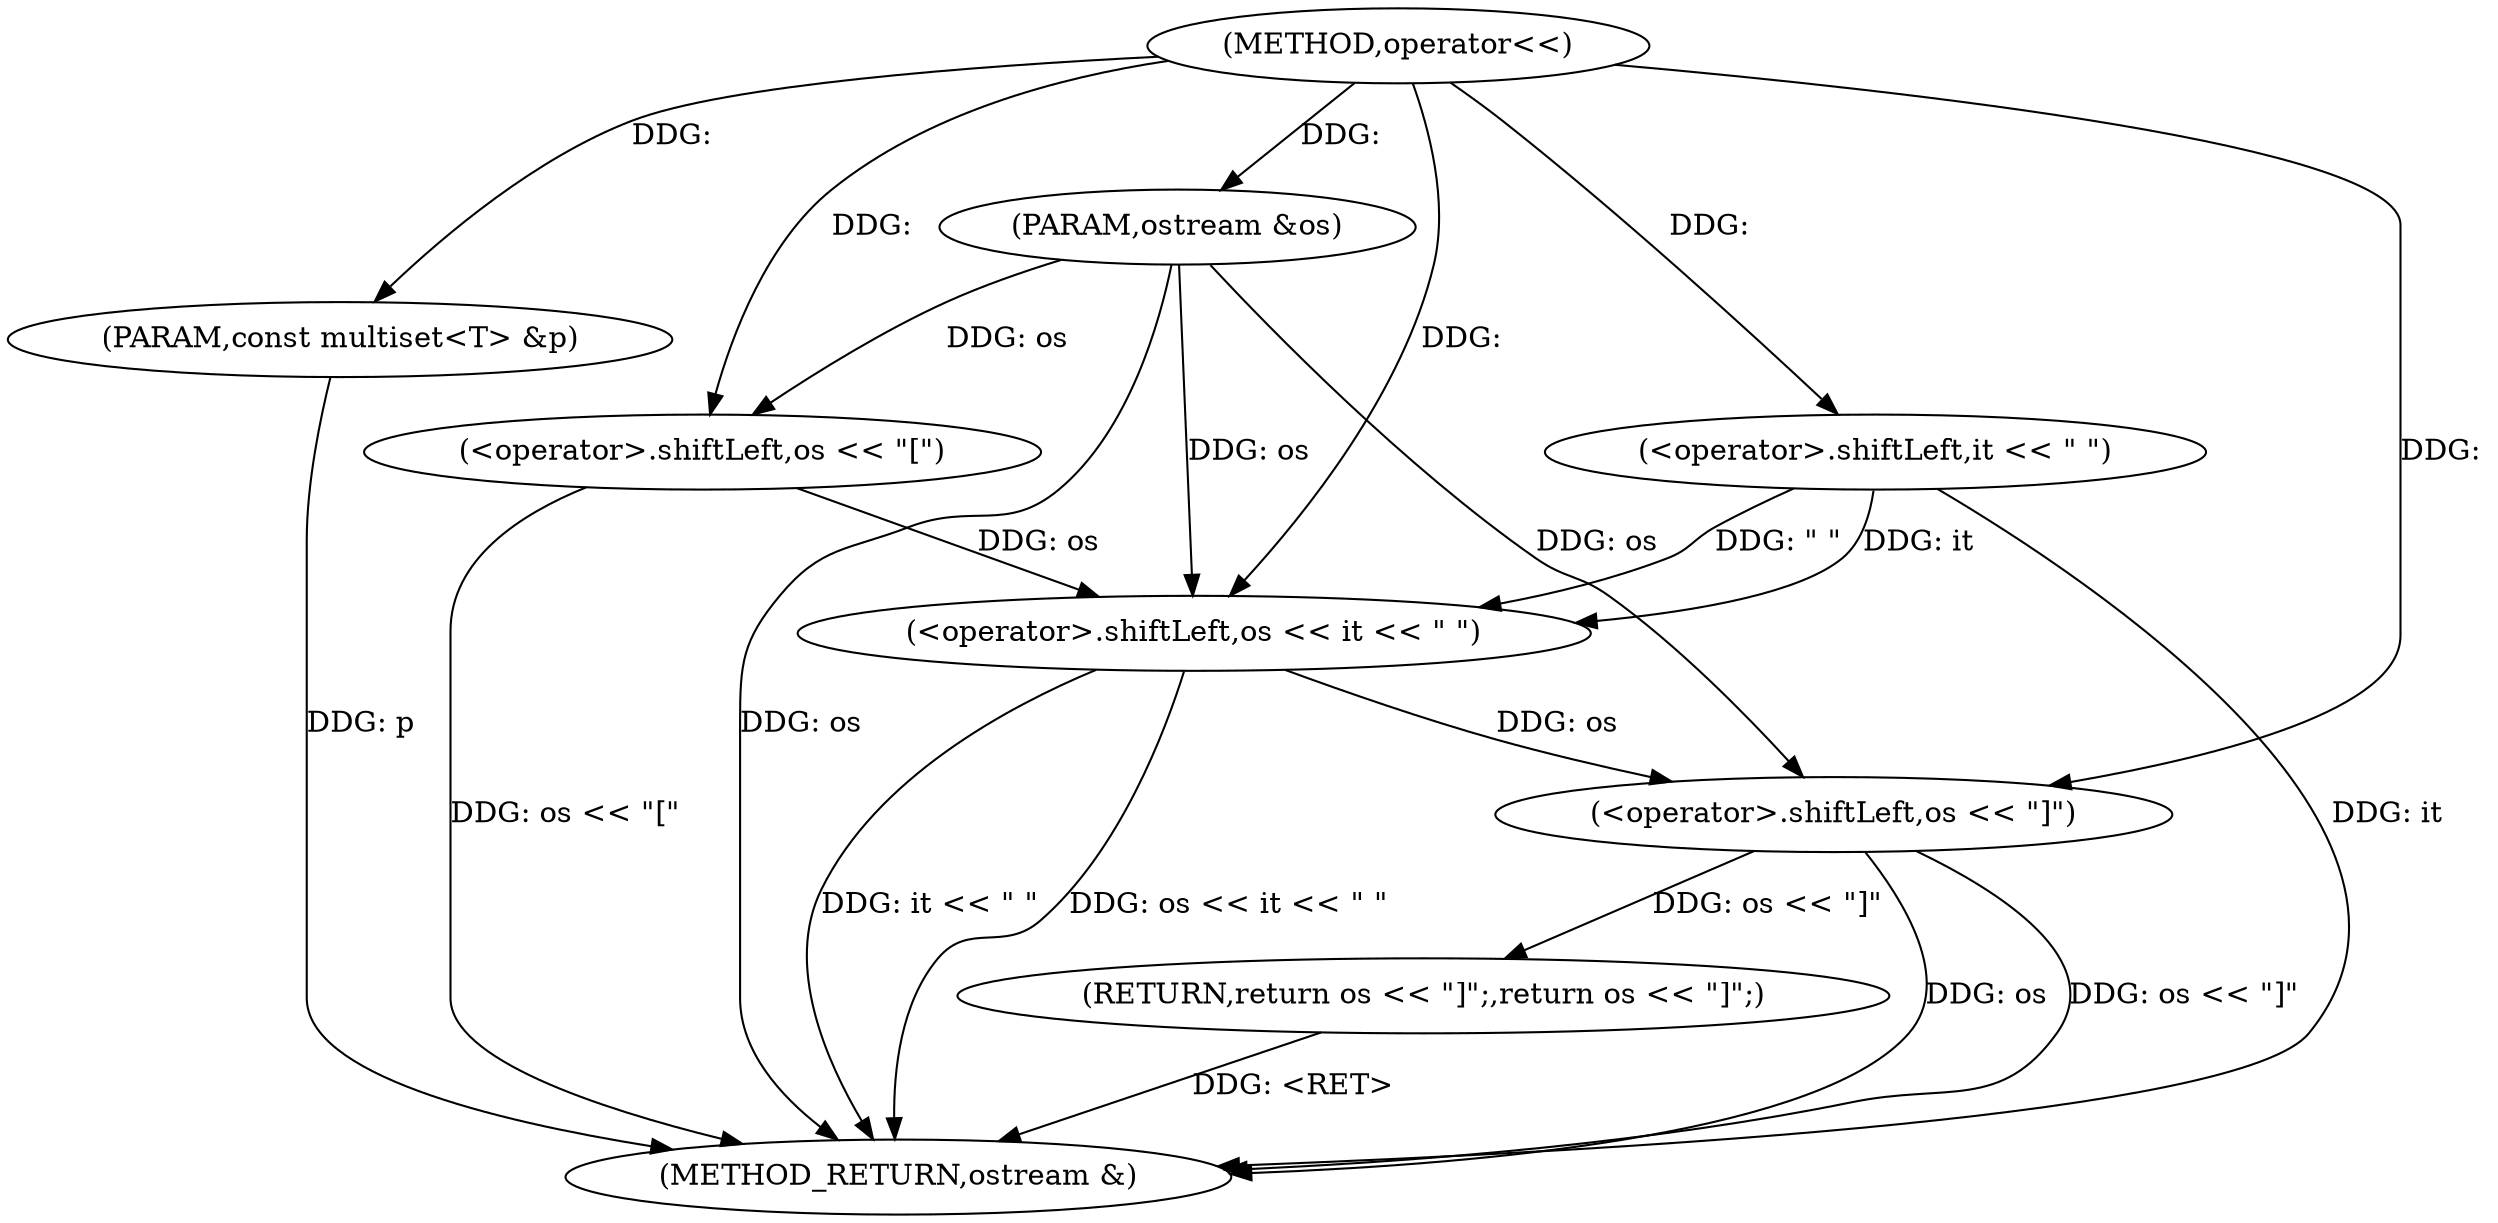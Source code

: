 digraph "operator<<" {  
"1000176" [label = "(METHOD,operator<<)" ]
"1000193" [label = "(METHOD_RETURN,ostream &)" ]
"1000177" [label = "(PARAM,ostream &os)" ]
"1000178" [label = "(PARAM,const multiset<T> &p)" ]
"1000180" [label = "(<operator>.shiftLeft,os << \"[\")" ]
"1000184" [label = "(<operator>.shiftLeft,os << it << \" \")" ]
"1000189" [label = "(RETURN,return os << \"]\";,return os << \"]\";)" ]
"1000190" [label = "(<operator>.shiftLeft,os << \"]\")" ]
"1000186" [label = "(<operator>.shiftLeft,it << \" \")" ]
  "1000189" -> "1000193"  [ label = "DDG: <RET>"] 
  "1000177" -> "1000193"  [ label = "DDG: os"] 
  "1000178" -> "1000193"  [ label = "DDG: p"] 
  "1000180" -> "1000193"  [ label = "DDG: os << \"[\""] 
  "1000184" -> "1000193"  [ label = "DDG: it << \" \""] 
  "1000184" -> "1000193"  [ label = "DDG: os << it << \" \""] 
  "1000190" -> "1000193"  [ label = "DDG: os"] 
  "1000190" -> "1000193"  [ label = "DDG: os << \"]\""] 
  "1000186" -> "1000193"  [ label = "DDG: it"] 
  "1000176" -> "1000177"  [ label = "DDG: "] 
  "1000176" -> "1000178"  [ label = "DDG: "] 
  "1000190" -> "1000189"  [ label = "DDG: os << \"]\""] 
  "1000177" -> "1000180"  [ label = "DDG: os"] 
  "1000176" -> "1000180"  [ label = "DDG: "] 
  "1000180" -> "1000184"  [ label = "DDG: os"] 
  "1000177" -> "1000184"  [ label = "DDG: os"] 
  "1000176" -> "1000184"  [ label = "DDG: "] 
  "1000186" -> "1000184"  [ label = "DDG: \" \""] 
  "1000186" -> "1000184"  [ label = "DDG: it"] 
  "1000176" -> "1000186"  [ label = "DDG: "] 
  "1000184" -> "1000190"  [ label = "DDG: os"] 
  "1000177" -> "1000190"  [ label = "DDG: os"] 
  "1000176" -> "1000190"  [ label = "DDG: "] 
}
